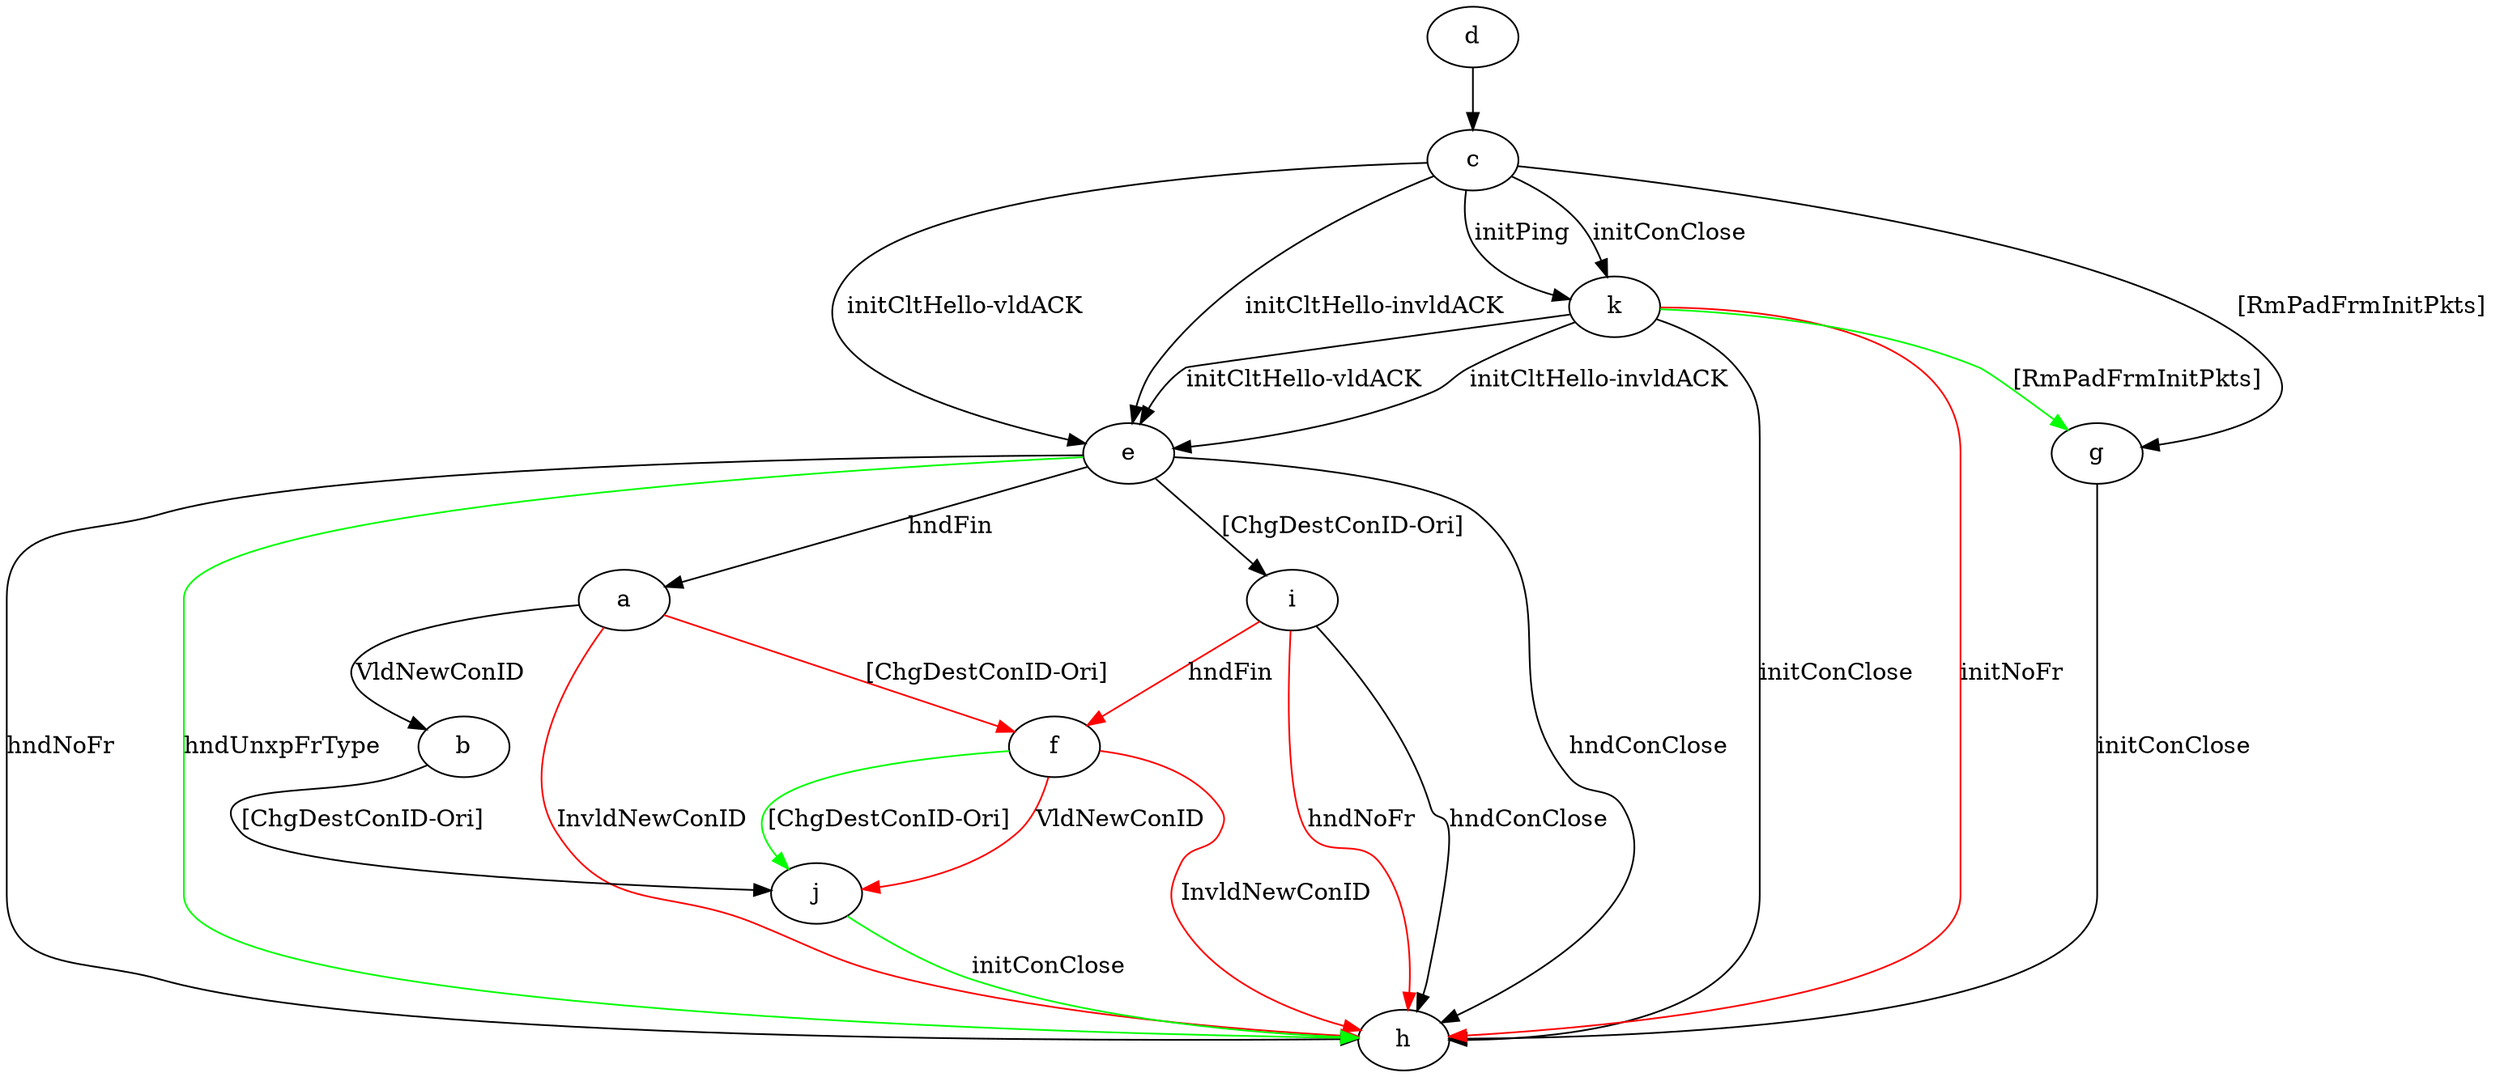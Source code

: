 digraph "" {
	a -> b	[key=0,
		label="VldNewConID "];
	a -> f	[key=0,
		color=red,
		label="[ChgDestConID-Ori] "];
	a -> h	[key=0,
		color=red,
		label="InvldNewConID "];
	b -> j	[key=0,
		label="[ChgDestConID-Ori] "];
	c -> e	[key=0,
		label="initCltHello-vldACK "];
	c -> e	[key=1,
		label="initCltHello-invldACK "];
	c -> g	[key=0,
		label="[RmPadFrmInitPkts] "];
	c -> k	[key=0,
		label="initPing "];
	c -> k	[key=1,
		label="initConClose "];
	d -> c	[key=0];
	e -> a	[key=0,
		label="hndFin "];
	e -> h	[key=0,
		label="hndConClose "];
	e -> h	[key=1,
		label="hndNoFr "];
	e -> h	[key=2,
		color=green,
		label="hndUnxpFrType "];
	e -> i	[key=0,
		label="[ChgDestConID-Ori] "];
	f -> h	[key=0,
		color=red,
		label="InvldNewConID "];
	f -> j	[key=0,
		color=green,
		label="[ChgDestConID-Ori] "];
	f -> j	[key=1,
		color=red,
		label="VldNewConID "];
	g -> h	[key=0,
		label="initConClose "];
	i -> f	[key=0,
		color=red,
		label="hndFin "];
	i -> h	[key=0,
		label="hndConClose "];
	i -> h	[key=1,
		color=red,
		label="hndNoFr "];
	j -> h	[key=0,
		color=green,
		label="initConClose "];
	k -> e	[key=0,
		label="initCltHello-vldACK "];
	k -> e	[key=1,
		label="initCltHello-invldACK "];
	k -> g	[key=0,
		color=green,
		label="[RmPadFrmInitPkts] "];
	k -> h	[key=0,
		label="initConClose "];
	k -> h	[key=1,
		color=red,
		label="initNoFr "];
}
